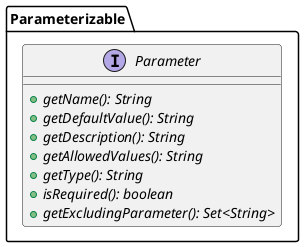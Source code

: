 @startuml

    interface Parameterizable.Parameter [[Parameterizable.Parameter.html]] {
        {abstract} +getName(): String
        {abstract} +getDefaultValue(): String
        {abstract} +getDescription(): String
        {abstract} +getAllowedValues(): String
        {abstract} +getType(): String
        {abstract} +isRequired(): boolean
        {abstract} +getExcludingParameter(): Set<String>
    }

@enduml
